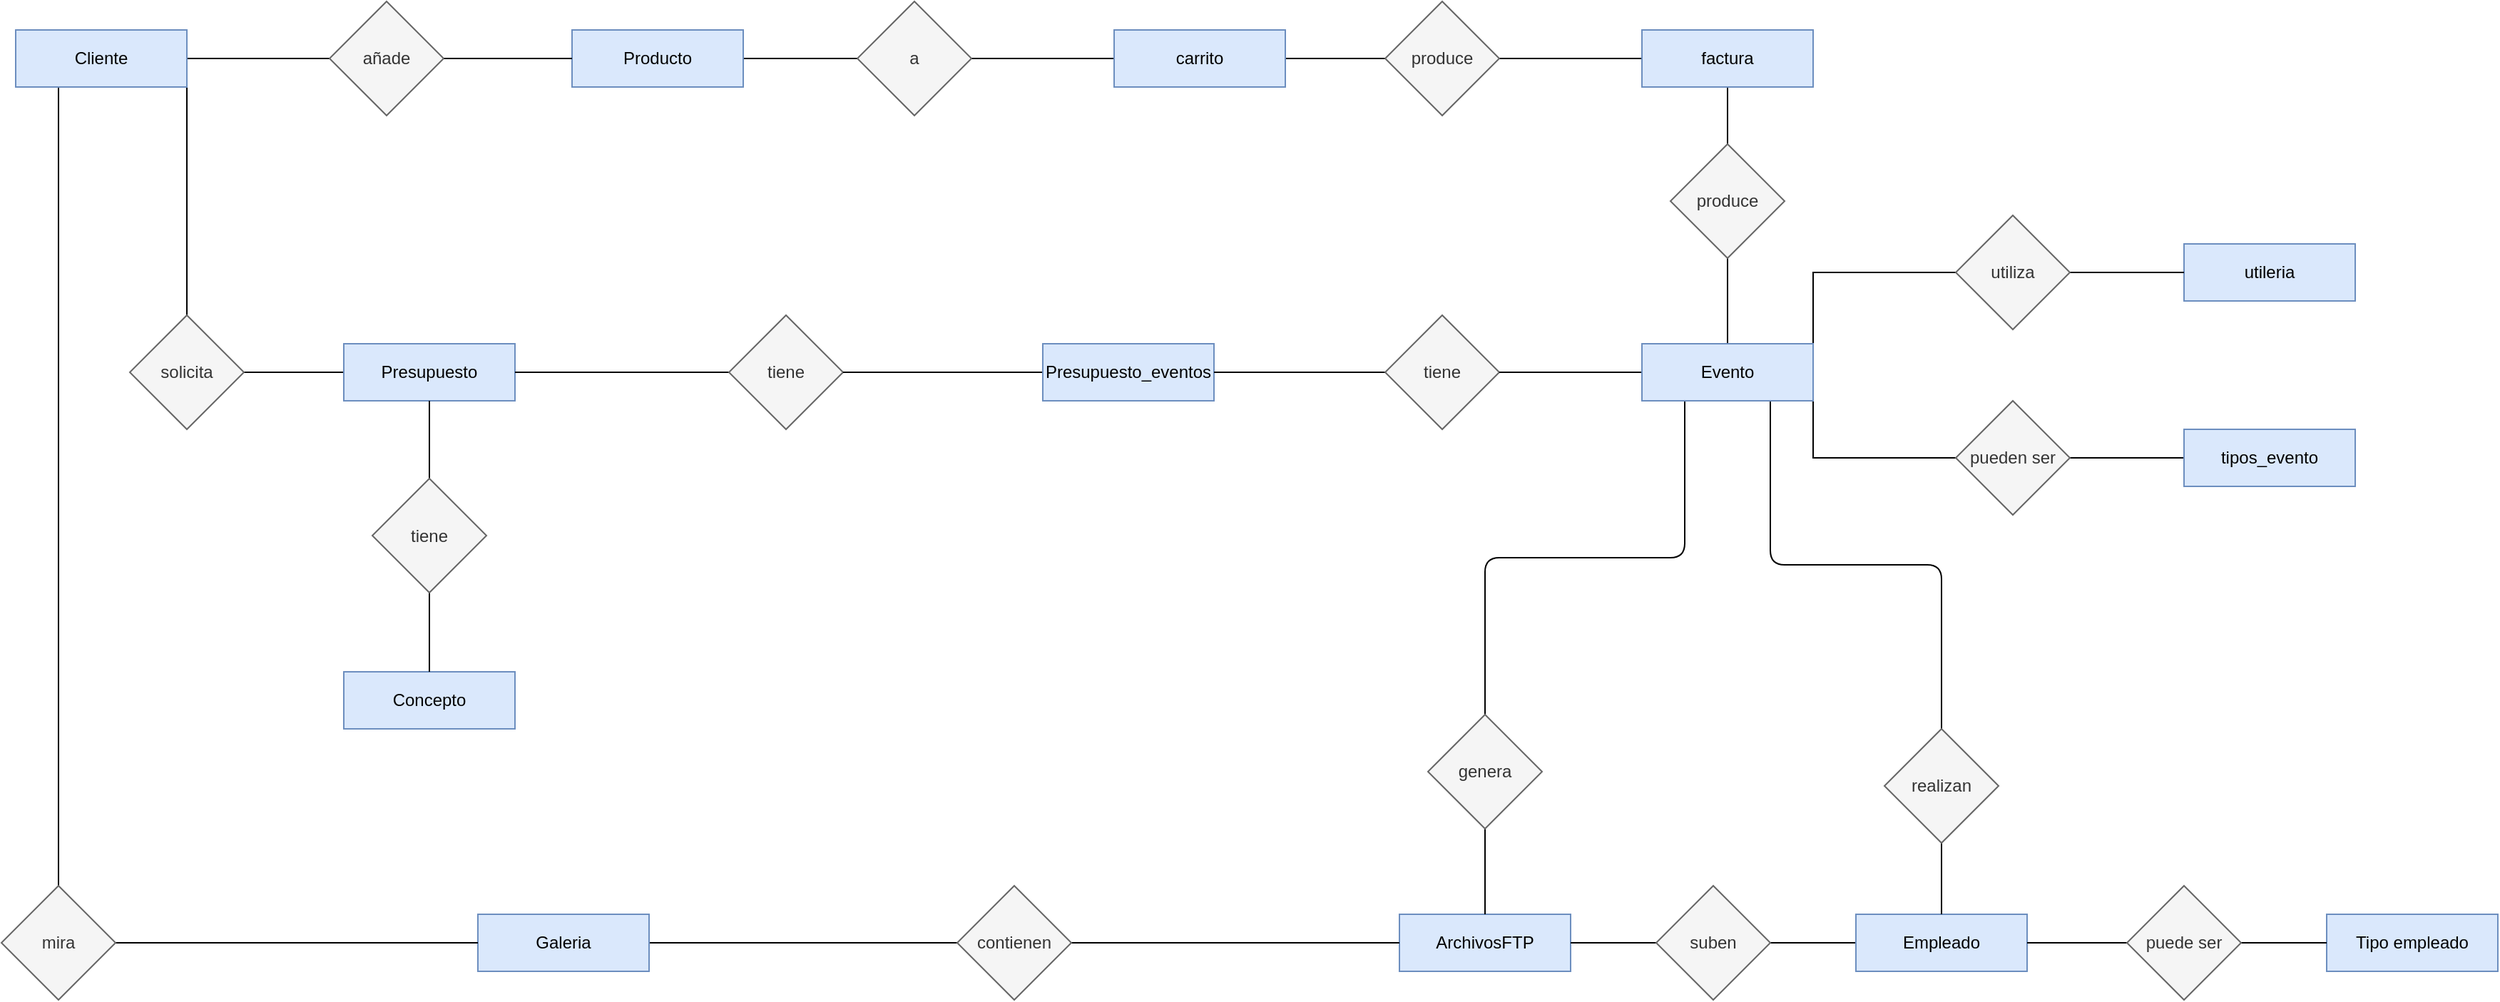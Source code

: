 <mxfile version="24.2.5" type="github">
  <diagram id="C5RBs43oDa-KdzZeNtuy" name="Page-1">
    <mxGraphModel dx="2261" dy="822" grid="1" gridSize="10" guides="1" tooltips="1" connect="1" arrows="1" fold="1" page="1" pageScale="1" pageWidth="827" pageHeight="1169" math="0" shadow="0">
      <root>
        <mxCell id="WIyWlLk6GJQsqaUBKTNV-0" />
        <mxCell id="WIyWlLk6GJQsqaUBKTNV-1" parent="WIyWlLk6GJQsqaUBKTNV-0" />
        <mxCell id="sI0nFveN7qBy1oXG1Zf8-13" style="edgeStyle=orthogonalEdgeStyle;rounded=0;orthogonalLoop=1;jettySize=auto;html=1;exitX=1;exitY=0.5;exitDx=0;exitDy=0;entryX=0;entryY=0.5;entryDx=0;entryDy=0;endArrow=none;endFill=0;" edge="1" parent="WIyWlLk6GJQsqaUBKTNV-1" source="WIyWlLk6GJQsqaUBKTNV-3" target="hEA-PiAD6f1kFJ-zjPy4-2">
          <mxGeometry relative="1" as="geometry" />
        </mxCell>
        <mxCell id="sI0nFveN7qBy1oXG1Zf8-30" style="edgeStyle=orthogonalEdgeStyle;rounded=0;orthogonalLoop=1;jettySize=auto;html=1;exitX=1;exitY=1;exitDx=0;exitDy=0;entryX=0.5;entryY=0;entryDx=0;entryDy=0;endArrow=none;endFill=0;" edge="1" parent="WIyWlLk6GJQsqaUBKTNV-1" source="WIyWlLk6GJQsqaUBKTNV-3" target="hEA-PiAD6f1kFJ-zjPy4-3">
          <mxGeometry relative="1" as="geometry" />
        </mxCell>
        <mxCell id="sI0nFveN7qBy1oXG1Zf8-37" style="edgeStyle=orthogonalEdgeStyle;orthogonalLoop=1;jettySize=auto;html=1;exitX=0.25;exitY=1;exitDx=0;exitDy=0;entryX=0.5;entryY=0;entryDx=0;entryDy=0;endArrow=none;endFill=0;" edge="1" parent="WIyWlLk6GJQsqaUBKTNV-1" source="WIyWlLk6GJQsqaUBKTNV-3" target="sI0nFveN7qBy1oXG1Zf8-35">
          <mxGeometry relative="1" as="geometry" />
        </mxCell>
        <mxCell id="WIyWlLk6GJQsqaUBKTNV-3" value="Cliente" style="rounded=0;whiteSpace=wrap;html=1;fontSize=12;glass=0;strokeWidth=1;shadow=0;fillColor=#dae8fc;strokeColor=#6c8ebf;" parent="WIyWlLk6GJQsqaUBKTNV-1" vertex="1">
          <mxGeometry x="-30" y="190" width="120" height="40" as="geometry" />
        </mxCell>
        <mxCell id="sI0nFveN7qBy1oXG1Zf8-15" style="edgeStyle=orthogonalEdgeStyle;rounded=0;orthogonalLoop=1;jettySize=auto;html=1;exitX=1;exitY=0.5;exitDx=0;exitDy=0;entryX=0;entryY=0.5;entryDx=0;entryDy=0;endArrow=none;endFill=0;" edge="1" parent="WIyWlLk6GJQsqaUBKTNV-1" source="WIyWlLk6GJQsqaUBKTNV-7" target="sI0nFveN7qBy1oXG1Zf8-0">
          <mxGeometry relative="1" as="geometry" />
        </mxCell>
        <mxCell id="WIyWlLk6GJQsqaUBKTNV-7" value="Producto" style="rounded=0;whiteSpace=wrap;html=1;fontSize=12;glass=0;strokeWidth=1;shadow=0;fillColor=#dae8fc;strokeColor=#6c8ebf;" parent="WIyWlLk6GJQsqaUBKTNV-1" vertex="1">
          <mxGeometry x="360" y="190" width="120" height="40" as="geometry" />
        </mxCell>
        <mxCell id="WIyWlLk6GJQsqaUBKTNV-11" value="Concepto" style="rounded=0;whiteSpace=wrap;html=1;fontSize=12;glass=0;strokeWidth=1;shadow=0;fillColor=#dae8fc;strokeColor=#6c8ebf;" parent="WIyWlLk6GJQsqaUBKTNV-1" vertex="1">
          <mxGeometry x="200" y="640" width="120" height="40" as="geometry" />
        </mxCell>
        <mxCell id="sI0nFveN7qBy1oXG1Zf8-29" style="edgeStyle=orthogonalEdgeStyle;rounded=0;orthogonalLoop=1;jettySize=auto;html=1;exitX=0;exitY=0.5;exitDx=0;exitDy=0;entryX=1;entryY=0.5;entryDx=0;entryDy=0;endArrow=none;endFill=0;" edge="1" parent="WIyWlLk6GJQsqaUBKTNV-1" source="WIyWlLk6GJQsqaUBKTNV-12" target="hEA-PiAD6f1kFJ-zjPy4-3">
          <mxGeometry relative="1" as="geometry" />
        </mxCell>
        <mxCell id="WIyWlLk6GJQsqaUBKTNV-12" value="Presupuesto" style="rounded=0;whiteSpace=wrap;html=1;fontSize=12;glass=0;strokeWidth=1;shadow=0;fillColor=#dae8fc;strokeColor=#6c8ebf;" parent="WIyWlLk6GJQsqaUBKTNV-1" vertex="1">
          <mxGeometry x="200" y="410" width="120" height="40" as="geometry" />
        </mxCell>
        <mxCell id="sI0nFveN7qBy1oXG1Zf8-14" style="edgeStyle=orthogonalEdgeStyle;rounded=0;orthogonalLoop=1;jettySize=auto;html=1;exitX=1;exitY=0.5;exitDx=0;exitDy=0;entryX=0;entryY=0.5;entryDx=0;entryDy=0;endArrow=none;endFill=0;" edge="1" parent="WIyWlLk6GJQsqaUBKTNV-1" source="hEA-PiAD6f1kFJ-zjPy4-2" target="WIyWlLk6GJQsqaUBKTNV-7">
          <mxGeometry relative="1" as="geometry" />
        </mxCell>
        <mxCell id="hEA-PiAD6f1kFJ-zjPy4-2" value="añade" style="rhombus;whiteSpace=wrap;html=1;rounded=0;fillColor=#f5f5f5;fontColor=#333333;strokeColor=#666666;" parent="WIyWlLk6GJQsqaUBKTNV-1" vertex="1">
          <mxGeometry x="190" y="170" width="80" height="80" as="geometry" />
        </mxCell>
        <mxCell id="hEA-PiAD6f1kFJ-zjPy4-3" value="solicita" style="rhombus;whiteSpace=wrap;html=1;rounded=0;fillColor=#f5f5f5;fontColor=#333333;strokeColor=#666666;" parent="WIyWlLk6GJQsqaUBKTNV-1" vertex="1">
          <mxGeometry x="50" y="390" width="80" height="80" as="geometry" />
        </mxCell>
        <mxCell id="sI0nFveN7qBy1oXG1Zf8-31" style="edgeStyle=orthogonalEdgeStyle;rounded=0;orthogonalLoop=1;jettySize=auto;html=1;exitX=0.5;exitY=1;exitDx=0;exitDy=0;entryX=0.5;entryY=0;entryDx=0;entryDy=0;endArrow=none;endFill=0;" edge="1" parent="WIyWlLk6GJQsqaUBKTNV-1" source="hEA-PiAD6f1kFJ-zjPy4-4" target="WIyWlLk6GJQsqaUBKTNV-11">
          <mxGeometry relative="1" as="geometry" />
        </mxCell>
        <mxCell id="sI0nFveN7qBy1oXG1Zf8-32" style="edgeStyle=orthogonalEdgeStyle;rounded=0;orthogonalLoop=1;jettySize=auto;html=1;exitX=0.5;exitY=0;exitDx=0;exitDy=0;entryX=0.5;entryY=1;entryDx=0;entryDy=0;endArrow=none;endFill=0;" edge="1" parent="WIyWlLk6GJQsqaUBKTNV-1" source="hEA-PiAD6f1kFJ-zjPy4-4" target="WIyWlLk6GJQsqaUBKTNV-12">
          <mxGeometry relative="1" as="geometry" />
        </mxCell>
        <mxCell id="hEA-PiAD6f1kFJ-zjPy4-4" value="tiene" style="rhombus;whiteSpace=wrap;html=1;rounded=0;fillColor=#f5f5f5;fontColor=#333333;strokeColor=#666666;" parent="WIyWlLk6GJQsqaUBKTNV-1" vertex="1">
          <mxGeometry x="220" y="504.5" width="80" height="80" as="geometry" />
        </mxCell>
        <mxCell id="sI0nFveN7qBy1oXG1Zf8-28" style="edgeStyle=orthogonalEdgeStyle;rounded=0;orthogonalLoop=1;jettySize=auto;html=1;exitX=0;exitY=0.5;exitDx=0;exitDy=0;entryX=1;entryY=0.5;entryDx=0;entryDy=0;endArrow=none;endFill=0;" edge="1" parent="WIyWlLk6GJQsqaUBKTNV-1" source="hEA-PiAD6f1kFJ-zjPy4-5" target="WIyWlLk6GJQsqaUBKTNV-12">
          <mxGeometry relative="1" as="geometry" />
        </mxCell>
        <mxCell id="hEA-PiAD6f1kFJ-zjPy4-5" value="tiene" style="rhombus;whiteSpace=wrap;html=1;rounded=0;fillColor=#f5f5f5;fontColor=#333333;strokeColor=#666666;" parent="WIyWlLk6GJQsqaUBKTNV-1" vertex="1">
          <mxGeometry x="470" y="390" width="80" height="80" as="geometry" />
        </mxCell>
        <mxCell id="sI0nFveN7qBy1oXG1Zf8-16" style="edgeStyle=orthogonalEdgeStyle;rounded=0;orthogonalLoop=1;jettySize=auto;html=1;exitX=1;exitY=0.5;exitDx=0;exitDy=0;entryX=0;entryY=0.5;entryDx=0;entryDy=0;endArrow=none;endFill=0;" edge="1" parent="WIyWlLk6GJQsqaUBKTNV-1" source="sI0nFveN7qBy1oXG1Zf8-0" target="sI0nFveN7qBy1oXG1Zf8-1">
          <mxGeometry relative="1" as="geometry" />
        </mxCell>
        <mxCell id="sI0nFveN7qBy1oXG1Zf8-0" value="&lt;div&gt;a&lt;/div&gt;" style="rhombus;whiteSpace=wrap;html=1;rounded=0;fillColor=#f5f5f5;fontColor=#333333;strokeColor=#666666;" vertex="1" parent="WIyWlLk6GJQsqaUBKTNV-1">
          <mxGeometry x="560" y="170" width="80" height="80" as="geometry" />
        </mxCell>
        <mxCell id="sI0nFveN7qBy1oXG1Zf8-17" style="edgeStyle=orthogonalEdgeStyle;rounded=0;orthogonalLoop=1;jettySize=auto;html=1;exitX=1;exitY=0.5;exitDx=0;exitDy=0;endArrow=none;endFill=0;" edge="1" parent="WIyWlLk6GJQsqaUBKTNV-1" source="sI0nFveN7qBy1oXG1Zf8-1" target="sI0nFveN7qBy1oXG1Zf8-2">
          <mxGeometry relative="1" as="geometry" />
        </mxCell>
        <mxCell id="sI0nFveN7qBy1oXG1Zf8-1" value="carrito" style="rounded=0;whiteSpace=wrap;html=1;fontSize=12;glass=0;strokeWidth=1;shadow=0;fillColor=#dae8fc;strokeColor=#6c8ebf;" vertex="1" parent="WIyWlLk6GJQsqaUBKTNV-1">
          <mxGeometry x="740" y="190" width="120" height="40" as="geometry" />
        </mxCell>
        <mxCell id="sI0nFveN7qBy1oXG1Zf8-18" style="edgeStyle=orthogonalEdgeStyle;rounded=0;orthogonalLoop=1;jettySize=auto;html=1;exitX=1;exitY=0.5;exitDx=0;exitDy=0;endArrow=none;endFill=0;" edge="1" parent="WIyWlLk6GJQsqaUBKTNV-1" source="sI0nFveN7qBy1oXG1Zf8-2" target="sI0nFveN7qBy1oXG1Zf8-3">
          <mxGeometry relative="1" as="geometry" />
        </mxCell>
        <mxCell id="sI0nFveN7qBy1oXG1Zf8-2" value="produce" style="rhombus;whiteSpace=wrap;html=1;rounded=0;fillColor=#f5f5f5;fontColor=#333333;strokeColor=#666666;" vertex="1" parent="WIyWlLk6GJQsqaUBKTNV-1">
          <mxGeometry x="930" y="170" width="80" height="80" as="geometry" />
        </mxCell>
        <mxCell id="sI0nFveN7qBy1oXG1Zf8-19" style="edgeStyle=orthogonalEdgeStyle;rounded=0;orthogonalLoop=1;jettySize=auto;html=1;exitX=0.5;exitY=1;exitDx=0;exitDy=0;entryX=0.5;entryY=0;entryDx=0;entryDy=0;endArrow=none;endFill=0;" edge="1" parent="WIyWlLk6GJQsqaUBKTNV-1" source="sI0nFveN7qBy1oXG1Zf8-3" target="sI0nFveN7qBy1oXG1Zf8-8">
          <mxGeometry relative="1" as="geometry" />
        </mxCell>
        <mxCell id="sI0nFveN7qBy1oXG1Zf8-3" value="factura" style="rounded=0;whiteSpace=wrap;html=1;fontSize=12;glass=0;strokeWidth=1;shadow=0;fillColor=#dae8fc;strokeColor=#6c8ebf;" vertex="1" parent="WIyWlLk6GJQsqaUBKTNV-1">
          <mxGeometry x="1110" y="190" width="120" height="40" as="geometry" />
        </mxCell>
        <mxCell id="sI0nFveN7qBy1oXG1Zf8-27" style="edgeStyle=orthogonalEdgeStyle;rounded=0;orthogonalLoop=1;jettySize=auto;html=1;exitX=0;exitY=0.5;exitDx=0;exitDy=0;entryX=1;entryY=0.5;entryDx=0;entryDy=0;endArrow=none;endFill=0;" edge="1" parent="WIyWlLk6GJQsqaUBKTNV-1" source="sI0nFveN7qBy1oXG1Zf8-4" target="hEA-PiAD6f1kFJ-zjPy4-5">
          <mxGeometry relative="1" as="geometry" />
        </mxCell>
        <mxCell id="sI0nFveN7qBy1oXG1Zf8-4" value="Presupuesto_eventos" style="rounded=0;whiteSpace=wrap;html=1;fontSize=12;glass=0;strokeWidth=1;shadow=0;fillColor=#dae8fc;strokeColor=#6c8ebf;" vertex="1" parent="WIyWlLk6GJQsqaUBKTNV-1">
          <mxGeometry x="690" y="410" width="120" height="40" as="geometry" />
        </mxCell>
        <mxCell id="sI0nFveN7qBy1oXG1Zf8-26" style="edgeStyle=orthogonalEdgeStyle;rounded=0;orthogonalLoop=1;jettySize=auto;html=1;exitX=0;exitY=0.5;exitDx=0;exitDy=0;entryX=1;entryY=0.5;entryDx=0;entryDy=0;endArrow=none;endFill=0;" edge="1" parent="WIyWlLk6GJQsqaUBKTNV-1" source="sI0nFveN7qBy1oXG1Zf8-5" target="sI0nFveN7qBy1oXG1Zf8-4">
          <mxGeometry relative="1" as="geometry" />
        </mxCell>
        <mxCell id="sI0nFveN7qBy1oXG1Zf8-5" value="tiene" style="rhombus;whiteSpace=wrap;html=1;rounded=0;fillColor=#f5f5f5;fontColor=#333333;strokeColor=#666666;" vertex="1" parent="WIyWlLk6GJQsqaUBKTNV-1">
          <mxGeometry x="930" y="390" width="80" height="80" as="geometry" />
        </mxCell>
        <mxCell id="sI0nFveN7qBy1oXG1Zf8-20" style="edgeStyle=orthogonalEdgeStyle;rounded=0;orthogonalLoop=1;jettySize=auto;html=1;exitX=0.5;exitY=0;exitDx=0;exitDy=0;entryX=0.5;entryY=1;entryDx=0;entryDy=0;endArrow=none;endFill=0;" edge="1" parent="WIyWlLk6GJQsqaUBKTNV-1" source="sI0nFveN7qBy1oXG1Zf8-7" target="sI0nFveN7qBy1oXG1Zf8-8">
          <mxGeometry relative="1" as="geometry" />
        </mxCell>
        <mxCell id="sI0nFveN7qBy1oXG1Zf8-21" style="edgeStyle=orthogonalEdgeStyle;rounded=0;orthogonalLoop=1;jettySize=auto;html=1;exitX=1;exitY=0;exitDx=0;exitDy=0;entryX=0;entryY=0.5;entryDx=0;entryDy=0;endArrow=none;endFill=0;" edge="1" parent="WIyWlLk6GJQsqaUBKTNV-1" source="sI0nFveN7qBy1oXG1Zf8-7" target="sI0nFveN7qBy1oXG1Zf8-10">
          <mxGeometry relative="1" as="geometry" />
        </mxCell>
        <mxCell id="sI0nFveN7qBy1oXG1Zf8-22" style="edgeStyle=orthogonalEdgeStyle;rounded=0;orthogonalLoop=1;jettySize=auto;html=1;exitX=1;exitY=1;exitDx=0;exitDy=0;entryX=0;entryY=0.5;entryDx=0;entryDy=0;endArrow=none;endFill=0;" edge="1" parent="WIyWlLk6GJQsqaUBKTNV-1" source="sI0nFveN7qBy1oXG1Zf8-7" target="sI0nFveN7qBy1oXG1Zf8-11">
          <mxGeometry relative="1" as="geometry" />
        </mxCell>
        <mxCell id="sI0nFveN7qBy1oXG1Zf8-25" style="edgeStyle=orthogonalEdgeStyle;rounded=0;orthogonalLoop=1;jettySize=auto;html=1;exitX=0;exitY=0.5;exitDx=0;exitDy=0;entryX=1;entryY=0.5;entryDx=0;entryDy=0;endArrow=none;endFill=0;" edge="1" parent="WIyWlLk6GJQsqaUBKTNV-1" source="sI0nFveN7qBy1oXG1Zf8-7" target="sI0nFveN7qBy1oXG1Zf8-5">
          <mxGeometry relative="1" as="geometry" />
        </mxCell>
        <mxCell id="sI0nFveN7qBy1oXG1Zf8-51" style="edgeStyle=orthogonalEdgeStyle;orthogonalLoop=1;jettySize=auto;html=1;exitX=0.75;exitY=1;exitDx=0;exitDy=0;entryX=0.5;entryY=0;entryDx=0;entryDy=0;endArrow=none;endFill=0;" edge="1" parent="WIyWlLk6GJQsqaUBKTNV-1" source="sI0nFveN7qBy1oXG1Zf8-7" target="sI0nFveN7qBy1oXG1Zf8-49">
          <mxGeometry relative="1" as="geometry" />
        </mxCell>
        <mxCell id="sI0nFveN7qBy1oXG1Zf8-52" style="edgeStyle=orthogonalEdgeStyle;orthogonalLoop=1;jettySize=auto;html=1;exitX=0.25;exitY=1;exitDx=0;exitDy=0;entryX=0.5;entryY=0;entryDx=0;entryDy=0;endArrow=none;endFill=0;" edge="1" parent="WIyWlLk6GJQsqaUBKTNV-1" source="sI0nFveN7qBy1oXG1Zf8-7" target="sI0nFveN7qBy1oXG1Zf8-48">
          <mxGeometry relative="1" as="geometry" />
        </mxCell>
        <mxCell id="sI0nFveN7qBy1oXG1Zf8-7" value="Evento" style="rounded=0;whiteSpace=wrap;html=1;fontSize=12;glass=0;strokeWidth=1;shadow=0;fillColor=#dae8fc;strokeColor=#6c8ebf;" vertex="1" parent="WIyWlLk6GJQsqaUBKTNV-1">
          <mxGeometry x="1110" y="410" width="120" height="40" as="geometry" />
        </mxCell>
        <mxCell id="sI0nFveN7qBy1oXG1Zf8-8" value="produce" style="rhombus;whiteSpace=wrap;html=1;rounded=0;fillColor=#f5f5f5;fontColor=#333333;strokeColor=#666666;" vertex="1" parent="WIyWlLk6GJQsqaUBKTNV-1">
          <mxGeometry x="1130" y="270" width="80" height="80" as="geometry" />
        </mxCell>
        <mxCell id="sI0nFveN7qBy1oXG1Zf8-9" value="utileria" style="rounded=0;whiteSpace=wrap;html=1;fontSize=12;glass=0;strokeWidth=1;shadow=0;fillColor=#dae8fc;strokeColor=#6c8ebf;" vertex="1" parent="WIyWlLk6GJQsqaUBKTNV-1">
          <mxGeometry x="1490" y="340" width="120" height="40" as="geometry" />
        </mxCell>
        <mxCell id="sI0nFveN7qBy1oXG1Zf8-23" style="edgeStyle=orthogonalEdgeStyle;rounded=0;orthogonalLoop=1;jettySize=auto;html=1;exitX=1;exitY=0.5;exitDx=0;exitDy=0;entryX=0;entryY=0.5;entryDx=0;entryDy=0;endArrow=none;endFill=0;" edge="1" parent="WIyWlLk6GJQsqaUBKTNV-1" source="sI0nFveN7qBy1oXG1Zf8-10" target="sI0nFveN7qBy1oXG1Zf8-9">
          <mxGeometry relative="1" as="geometry" />
        </mxCell>
        <mxCell id="sI0nFveN7qBy1oXG1Zf8-10" value="utiliza" style="rhombus;whiteSpace=wrap;html=1;rounded=0;fillColor=#f5f5f5;fontColor=#333333;strokeColor=#666666;" vertex="1" parent="WIyWlLk6GJQsqaUBKTNV-1">
          <mxGeometry x="1330" y="320" width="80" height="80" as="geometry" />
        </mxCell>
        <mxCell id="sI0nFveN7qBy1oXG1Zf8-24" style="edgeStyle=orthogonalEdgeStyle;rounded=0;orthogonalLoop=1;jettySize=auto;html=1;exitX=1;exitY=0.5;exitDx=0;exitDy=0;entryX=0;entryY=0.5;entryDx=0;entryDy=0;endArrow=none;endFill=0;" edge="1" parent="WIyWlLk6GJQsqaUBKTNV-1" source="sI0nFveN7qBy1oXG1Zf8-11" target="sI0nFveN7qBy1oXG1Zf8-12">
          <mxGeometry relative="1" as="geometry" />
        </mxCell>
        <mxCell id="sI0nFveN7qBy1oXG1Zf8-11" value="pueden ser" style="rhombus;whiteSpace=wrap;html=1;rounded=0;fillColor=#f5f5f5;fontColor=#333333;strokeColor=#666666;" vertex="1" parent="WIyWlLk6GJQsqaUBKTNV-1">
          <mxGeometry x="1330" y="450" width="80" height="80" as="geometry" />
        </mxCell>
        <mxCell id="sI0nFveN7qBy1oXG1Zf8-12" value="tipos_evento" style="rounded=0;whiteSpace=wrap;html=1;fontSize=12;glass=0;strokeWidth=1;shadow=0;fillColor=#dae8fc;strokeColor=#6c8ebf;" vertex="1" parent="WIyWlLk6GJQsqaUBKTNV-1">
          <mxGeometry x="1490" y="470" width="120" height="40" as="geometry" />
        </mxCell>
        <mxCell id="sI0nFveN7qBy1oXG1Zf8-43" style="edgeStyle=orthogonalEdgeStyle;orthogonalLoop=1;jettySize=auto;html=1;exitX=1;exitY=0.5;exitDx=0;exitDy=0;entryX=0;entryY=0.5;entryDx=0;entryDy=0;endArrow=none;endFill=0;" edge="1" parent="WIyWlLk6GJQsqaUBKTNV-1" source="sI0nFveN7qBy1oXG1Zf8-34" target="sI0nFveN7qBy1oXG1Zf8-42">
          <mxGeometry relative="1" as="geometry" />
        </mxCell>
        <mxCell id="sI0nFveN7qBy1oXG1Zf8-34" value="Galeria" style="rounded=0;whiteSpace=wrap;html=1;fontSize=12;glass=0;strokeWidth=1;shadow=0;fillColor=#dae8fc;strokeColor=#6c8ebf;" vertex="1" parent="WIyWlLk6GJQsqaUBKTNV-1">
          <mxGeometry x="294" y="810" width="120" height="40" as="geometry" />
        </mxCell>
        <mxCell id="sI0nFveN7qBy1oXG1Zf8-38" style="edgeStyle=orthogonalEdgeStyle;orthogonalLoop=1;jettySize=auto;html=1;exitX=1;exitY=0.5;exitDx=0;exitDy=0;endArrow=none;endFill=0;" edge="1" parent="WIyWlLk6GJQsqaUBKTNV-1" source="sI0nFveN7qBy1oXG1Zf8-35" target="sI0nFveN7qBy1oXG1Zf8-34">
          <mxGeometry relative="1" as="geometry" />
        </mxCell>
        <mxCell id="sI0nFveN7qBy1oXG1Zf8-35" value="mira" style="rhombus;whiteSpace=wrap;html=1;fillColor=#f5f5f5;fontColor=#333333;strokeColor=#666666;" vertex="1" parent="WIyWlLk6GJQsqaUBKTNV-1">
          <mxGeometry x="-40" y="790" width="80" height="80" as="geometry" />
        </mxCell>
        <mxCell id="sI0nFveN7qBy1oXG1Zf8-39" value="ArchivosFTP" style="rounded=0;whiteSpace=wrap;html=1;fontSize=12;glass=0;strokeWidth=1;shadow=0;fillColor=#dae8fc;strokeColor=#6c8ebf;" vertex="1" parent="WIyWlLk6GJQsqaUBKTNV-1">
          <mxGeometry x="940" y="810" width="120" height="40" as="geometry" />
        </mxCell>
        <mxCell id="sI0nFveN7qBy1oXG1Zf8-40" value="Tipo empleado" style="rounded=0;whiteSpace=wrap;html=1;fontSize=12;glass=0;strokeWidth=1;shadow=0;fillColor=#dae8fc;strokeColor=#6c8ebf;" vertex="1" parent="WIyWlLk6GJQsqaUBKTNV-1">
          <mxGeometry x="1590" y="810" width="120" height="40" as="geometry" />
        </mxCell>
        <mxCell id="sI0nFveN7qBy1oXG1Zf8-56" style="edgeStyle=orthogonalEdgeStyle;orthogonalLoop=1;jettySize=auto;html=1;exitX=0;exitY=0.5;exitDx=0;exitDy=0;entryX=1;entryY=0.5;entryDx=0;entryDy=0;endArrow=none;endFill=0;" edge="1" parent="WIyWlLk6GJQsqaUBKTNV-1" source="sI0nFveN7qBy1oXG1Zf8-41" target="sI0nFveN7qBy1oXG1Zf8-55">
          <mxGeometry relative="1" as="geometry" />
        </mxCell>
        <mxCell id="sI0nFveN7qBy1oXG1Zf8-41" value="Empleado" style="rounded=0;whiteSpace=wrap;html=1;fontSize=12;glass=0;strokeWidth=1;shadow=0;fillColor=#dae8fc;strokeColor=#6c8ebf;" vertex="1" parent="WIyWlLk6GJQsqaUBKTNV-1">
          <mxGeometry x="1260" y="810" width="120" height="40" as="geometry" />
        </mxCell>
        <mxCell id="sI0nFveN7qBy1oXG1Zf8-44" style="edgeStyle=orthogonalEdgeStyle;orthogonalLoop=1;jettySize=auto;html=1;exitX=1;exitY=0.5;exitDx=0;exitDy=0;entryX=0;entryY=0.5;entryDx=0;entryDy=0;endArrow=none;endFill=0;" edge="1" parent="WIyWlLk6GJQsqaUBKTNV-1" source="sI0nFveN7qBy1oXG1Zf8-42" target="sI0nFveN7qBy1oXG1Zf8-39">
          <mxGeometry relative="1" as="geometry" />
        </mxCell>
        <mxCell id="sI0nFveN7qBy1oXG1Zf8-42" value="contienen" style="rhombus;whiteSpace=wrap;html=1;fillColor=#f5f5f5;fontColor=#333333;strokeColor=#666666;" vertex="1" parent="WIyWlLk6GJQsqaUBKTNV-1">
          <mxGeometry x="630" y="790" width="80" height="80" as="geometry" />
        </mxCell>
        <mxCell id="sI0nFveN7qBy1oXG1Zf8-58" style="edgeStyle=orthogonalEdgeStyle;orthogonalLoop=1;jettySize=auto;html=1;exitX=1;exitY=0.5;exitDx=0;exitDy=0;endArrow=none;endFill=0;" edge="1" parent="WIyWlLk6GJQsqaUBKTNV-1" source="sI0nFveN7qBy1oXG1Zf8-45" target="sI0nFveN7qBy1oXG1Zf8-40">
          <mxGeometry relative="1" as="geometry" />
        </mxCell>
        <mxCell id="sI0nFveN7qBy1oXG1Zf8-59" style="edgeStyle=orthogonalEdgeStyle;orthogonalLoop=1;jettySize=auto;html=1;exitX=0;exitY=0.5;exitDx=0;exitDy=0;entryX=1;entryY=0.5;entryDx=0;entryDy=0;endArrow=none;endFill=0;" edge="1" parent="WIyWlLk6GJQsqaUBKTNV-1" source="sI0nFveN7qBy1oXG1Zf8-45" target="sI0nFveN7qBy1oXG1Zf8-41">
          <mxGeometry relative="1" as="geometry" />
        </mxCell>
        <mxCell id="sI0nFveN7qBy1oXG1Zf8-45" value="puede ser" style="rhombus;whiteSpace=wrap;html=1;fillColor=#f5f5f5;fontColor=#333333;strokeColor=#666666;" vertex="1" parent="WIyWlLk6GJQsqaUBKTNV-1">
          <mxGeometry x="1450" y="790" width="80" height="80" as="geometry" />
        </mxCell>
        <mxCell id="sI0nFveN7qBy1oXG1Zf8-54" style="edgeStyle=orthogonalEdgeStyle;orthogonalLoop=1;jettySize=auto;html=1;exitX=0.5;exitY=1;exitDx=0;exitDy=0;entryX=0.5;entryY=0;entryDx=0;entryDy=0;endArrow=none;endFill=0;" edge="1" parent="WIyWlLk6GJQsqaUBKTNV-1" source="sI0nFveN7qBy1oXG1Zf8-48" target="sI0nFveN7qBy1oXG1Zf8-39">
          <mxGeometry relative="1" as="geometry" />
        </mxCell>
        <mxCell id="sI0nFveN7qBy1oXG1Zf8-48" value="genera" style="rhombus;whiteSpace=wrap;html=1;fillColor=#f5f5f5;fontColor=#333333;strokeColor=#666666;" vertex="1" parent="WIyWlLk6GJQsqaUBKTNV-1">
          <mxGeometry x="960" y="670" width="80" height="80" as="geometry" />
        </mxCell>
        <mxCell id="sI0nFveN7qBy1oXG1Zf8-53" style="edgeStyle=orthogonalEdgeStyle;orthogonalLoop=1;jettySize=auto;html=1;exitX=0.5;exitY=1;exitDx=0;exitDy=0;entryX=0.5;entryY=0;entryDx=0;entryDy=0;endArrow=none;endFill=0;" edge="1" parent="WIyWlLk6GJQsqaUBKTNV-1" source="sI0nFveN7qBy1oXG1Zf8-49" target="sI0nFveN7qBy1oXG1Zf8-41">
          <mxGeometry relative="1" as="geometry" />
        </mxCell>
        <mxCell id="sI0nFveN7qBy1oXG1Zf8-49" value="realizan" style="rhombus;whiteSpace=wrap;html=1;fillColor=#f5f5f5;fontColor=#333333;strokeColor=#666666;" vertex="1" parent="WIyWlLk6GJQsqaUBKTNV-1">
          <mxGeometry x="1280" y="680" width="80" height="80" as="geometry" />
        </mxCell>
        <mxCell id="sI0nFveN7qBy1oXG1Zf8-57" style="edgeStyle=orthogonalEdgeStyle;orthogonalLoop=1;jettySize=auto;html=1;exitX=0;exitY=0.5;exitDx=0;exitDy=0;endArrow=none;endFill=0;" edge="1" parent="WIyWlLk6GJQsqaUBKTNV-1" source="sI0nFveN7qBy1oXG1Zf8-55" target="sI0nFveN7qBy1oXG1Zf8-39">
          <mxGeometry relative="1" as="geometry" />
        </mxCell>
        <mxCell id="sI0nFveN7qBy1oXG1Zf8-55" value="suben" style="rhombus;whiteSpace=wrap;html=1;fillColor=#f5f5f5;fontColor=#333333;strokeColor=#666666;" vertex="1" parent="WIyWlLk6GJQsqaUBKTNV-1">
          <mxGeometry x="1120" y="790" width="80" height="80" as="geometry" />
        </mxCell>
      </root>
    </mxGraphModel>
  </diagram>
</mxfile>
